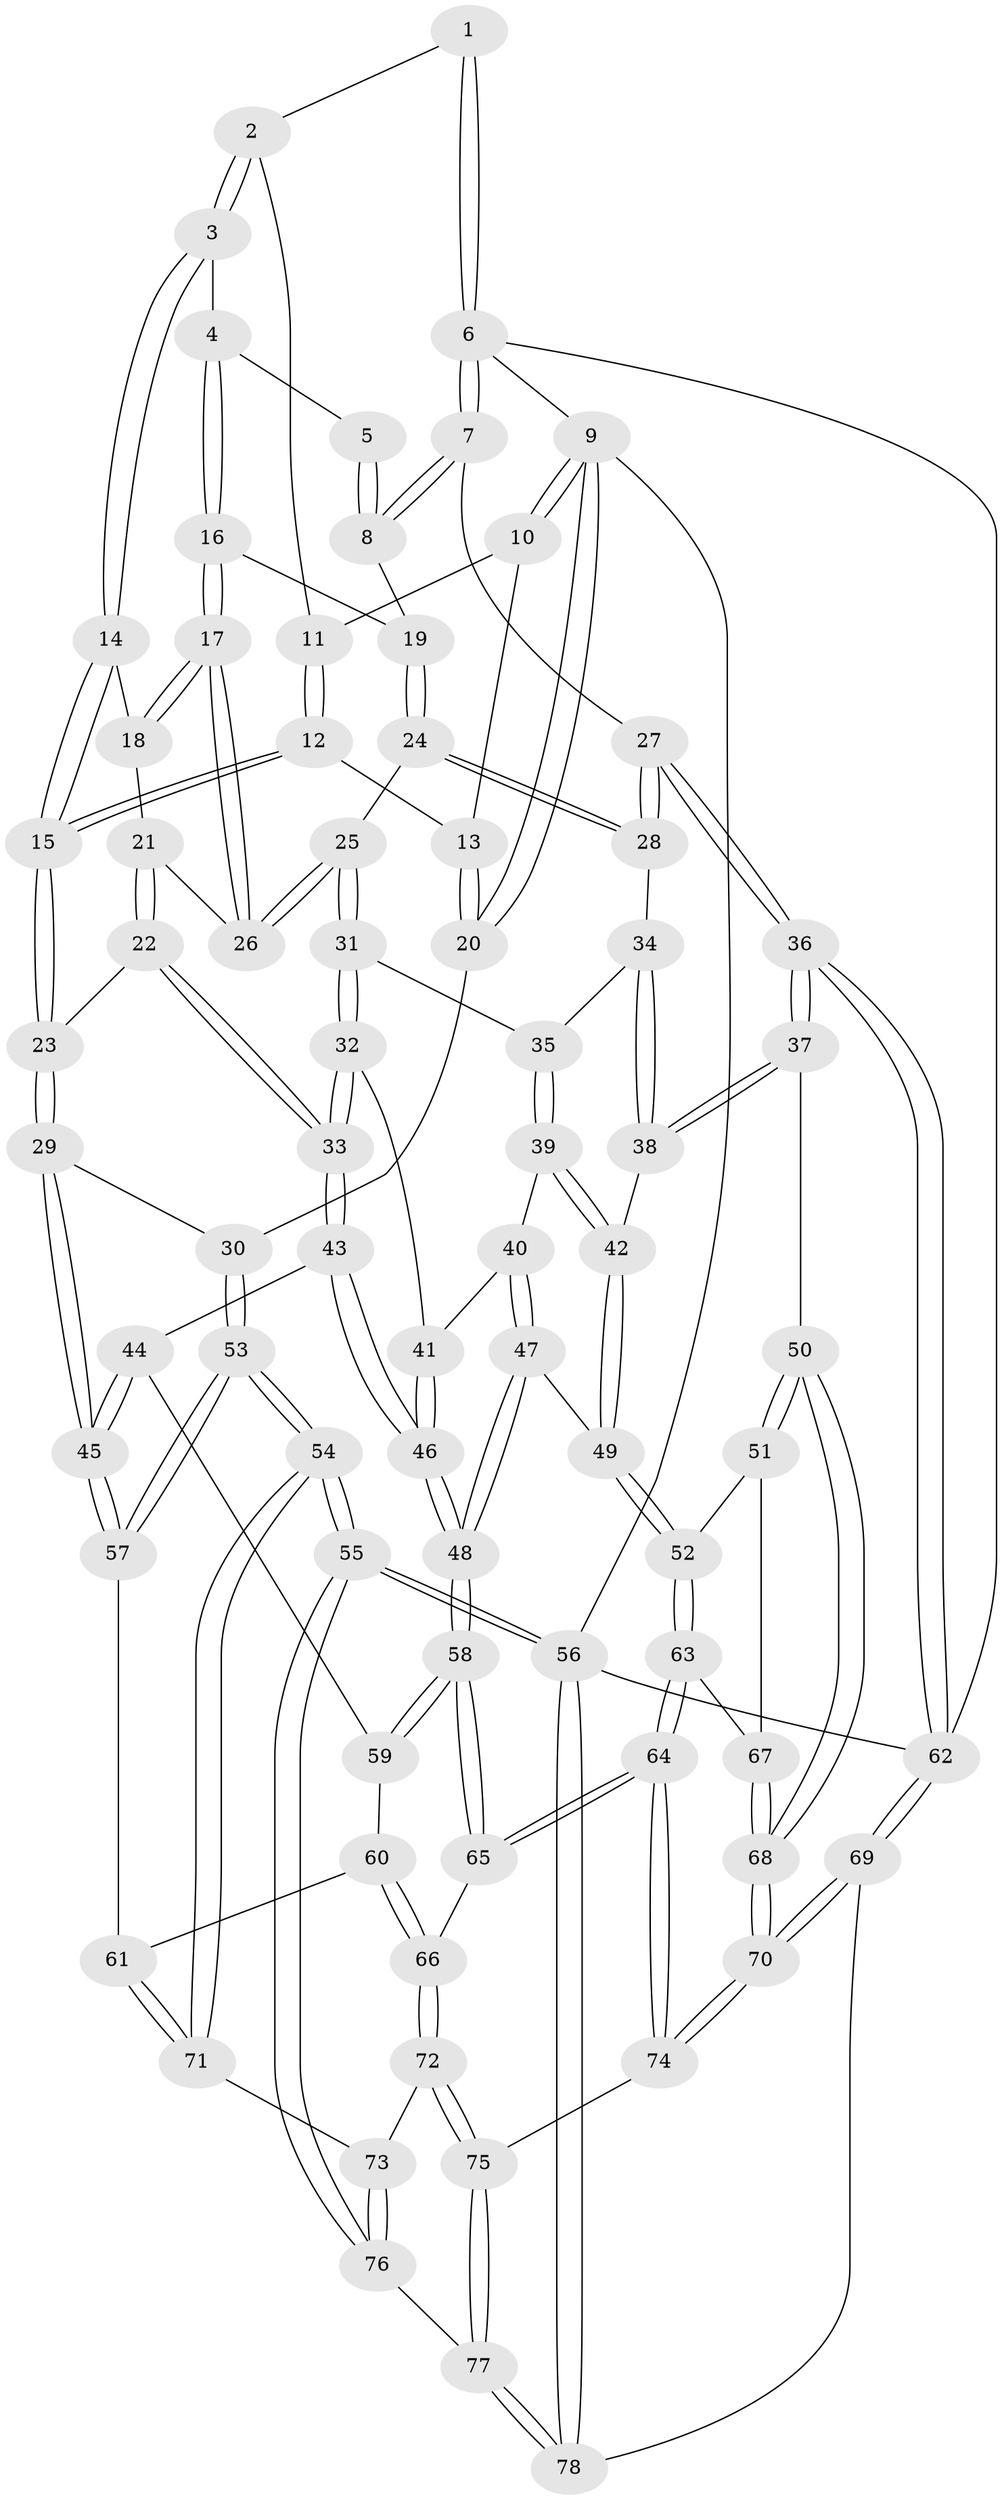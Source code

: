// Generated by graph-tools (version 1.1) at 2025/01/03/09/25 05:01:17]
// undirected, 78 vertices, 192 edges
graph export_dot {
graph [start="1"]
  node [color=gray90,style=filled];
  1 [pos="+0.8033738805128904+0"];
  2 [pos="+0.5147510868000412+0"];
  3 [pos="+0.597601236418815+0.05749543462803539"];
  4 [pos="+0.7247358872703337+0.09072813735384787"];
  5 [pos="+0.7933306193485309+0"];
  6 [pos="+1+0"];
  7 [pos="+1+0.21357519708230652"];
  8 [pos="+0.8733847214700096+0.11221682840436024"];
  9 [pos="+0+0"];
  10 [pos="+0.17504680532318875+0"];
  11 [pos="+0.3695818702751583+0"];
  12 [pos="+0.33279614055629686+0.09619554137088775"];
  13 [pos="+0.1191323115790163+0.09555207932669268"];
  14 [pos="+0.5779799417259511+0.11916651432513749"];
  15 [pos="+0.353066077291774+0.1944879105508201"];
  16 [pos="+0.7329511621392266+0.11299200588112783"];
  17 [pos="+0.6669117804967231+0.20555941542595718"];
  18 [pos="+0.5816821489750378+0.12585195029528165"];
  19 [pos="+0.7929871325465053+0.14437660023908946"];
  20 [pos="+0+0.26541355692909246"];
  21 [pos="+0.5602125360201431+0.23113741594085924"];
  22 [pos="+0.3627823937494248+0.2658258636301761"];
  23 [pos="+0.3476427626402081+0.2433533205411383"];
  24 [pos="+0.7936553349892617+0.25952035687903935"];
  25 [pos="+0.6755185061531049+0.28689448153688285"];
  26 [pos="+0.6737611960542805+0.283050401782585"];
  27 [pos="+1+0.36196027295225236"];
  28 [pos="+0.9115673771216803+0.3092751624158044"];
  29 [pos="+0+0.33237221817267953"];
  30 [pos="+0+0.31306955708858036"];
  31 [pos="+0.6717772038135646+0.29817214286091365"];
  32 [pos="+0.5685426233424398+0.3778872603138082"];
  33 [pos="+0.39521718407897294+0.3462948337041026"];
  34 [pos="+0.734877018692764+0.3897848962664112"];
  35 [pos="+0.7273019404258099+0.3874325011010285"];
  36 [pos="+1+0.4799576058598579"];
  37 [pos="+1+0.5131759932160519"];
  38 [pos="+0.8380468038732971+0.4708692438177301"];
  39 [pos="+0.701040485685226+0.4447374371665519"];
  40 [pos="+0.6129269159762845+0.4609731880030548"];
  41 [pos="+0.5787291226037982+0.40361633653794304"];
  42 [pos="+0.728788638107602+0.497597728876627"];
  43 [pos="+0.37031758251272545+0.45699858036601043"];
  44 [pos="+0.24537991823507113+0.5194022847104451"];
  45 [pos="+0.18111802311297964+0.5367409433278549"];
  46 [pos="+0.4637773381588979+0.5988718339504014"];
  47 [pos="+0.6149527592229631+0.5819816252665655"];
  48 [pos="+0.48703469591618404+0.6436189224200382"];
  49 [pos="+0.6768372572257392+0.5919969663469449"];
  50 [pos="+0.9110290166294317+0.6174068033412223"];
  51 [pos="+0.7883600091800818+0.638057645937804"];
  52 [pos="+0.7195453691722381+0.6231357764947921"];
  53 [pos="+0+0.9042867314587058"];
  54 [pos="+0+1"];
  55 [pos="+0+1"];
  56 [pos="+0+1"];
  57 [pos="+0.1757080627541572+0.5700547190186469"];
  58 [pos="+0.48403492768787715+0.6540128512964972"];
  59 [pos="+0.3093346004001587+0.6201172530375916"];
  60 [pos="+0.2746059146701895+0.6857267122945501"];
  61 [pos="+0.21720227507601975+0.6915796492253485"];
  62 [pos="+1+1"];
  63 [pos="+0.6496388862168926+0.7990372547304584"];
  64 [pos="+0.610459711879067+0.8613256459652121"];
  65 [pos="+0.4791796555495739+0.6846192176439944"];
  66 [pos="+0.42868587071329256+0.7150951419737787"];
  67 [pos="+0.7670811979353864+0.7186531086489338"];
  68 [pos="+0.8306619571751666+1"];
  69 [pos="+0.8287049276615833+1"];
  70 [pos="+0.8232001762393637+1"];
  71 [pos="+0.19845195765521625+0.7473872050880994"];
  72 [pos="+0.36424303665776936+0.8015129255336908"];
  73 [pos="+0.32366925153659587+0.8352591925697254"];
  74 [pos="+0.6175126135373868+0.8849314235421897"];
  75 [pos="+0.4748423965274768+0.9108345339185522"];
  76 [pos="+0.32335957942001176+0.8369267139615096"];
  77 [pos="+0.35881350409072443+0.9705696059169547"];
  78 [pos="+0.2707595964800492+1"];
  1 -- 2;
  1 -- 6;
  1 -- 6;
  2 -- 3;
  2 -- 3;
  2 -- 11;
  3 -- 4;
  3 -- 14;
  3 -- 14;
  4 -- 5;
  4 -- 16;
  4 -- 16;
  5 -- 8;
  5 -- 8;
  6 -- 7;
  6 -- 7;
  6 -- 9;
  6 -- 62;
  7 -- 8;
  7 -- 8;
  7 -- 27;
  8 -- 19;
  9 -- 10;
  9 -- 10;
  9 -- 20;
  9 -- 20;
  9 -- 56;
  10 -- 11;
  10 -- 13;
  11 -- 12;
  11 -- 12;
  12 -- 13;
  12 -- 15;
  12 -- 15;
  13 -- 20;
  13 -- 20;
  14 -- 15;
  14 -- 15;
  14 -- 18;
  15 -- 23;
  15 -- 23;
  16 -- 17;
  16 -- 17;
  16 -- 19;
  17 -- 18;
  17 -- 18;
  17 -- 26;
  17 -- 26;
  18 -- 21;
  19 -- 24;
  19 -- 24;
  20 -- 30;
  21 -- 22;
  21 -- 22;
  21 -- 26;
  22 -- 23;
  22 -- 33;
  22 -- 33;
  23 -- 29;
  23 -- 29;
  24 -- 25;
  24 -- 28;
  24 -- 28;
  25 -- 26;
  25 -- 26;
  25 -- 31;
  25 -- 31;
  27 -- 28;
  27 -- 28;
  27 -- 36;
  27 -- 36;
  28 -- 34;
  29 -- 30;
  29 -- 45;
  29 -- 45;
  30 -- 53;
  30 -- 53;
  31 -- 32;
  31 -- 32;
  31 -- 35;
  32 -- 33;
  32 -- 33;
  32 -- 41;
  33 -- 43;
  33 -- 43;
  34 -- 35;
  34 -- 38;
  34 -- 38;
  35 -- 39;
  35 -- 39;
  36 -- 37;
  36 -- 37;
  36 -- 62;
  36 -- 62;
  37 -- 38;
  37 -- 38;
  37 -- 50;
  38 -- 42;
  39 -- 40;
  39 -- 42;
  39 -- 42;
  40 -- 41;
  40 -- 47;
  40 -- 47;
  41 -- 46;
  41 -- 46;
  42 -- 49;
  42 -- 49;
  43 -- 44;
  43 -- 46;
  43 -- 46;
  44 -- 45;
  44 -- 45;
  44 -- 59;
  45 -- 57;
  45 -- 57;
  46 -- 48;
  46 -- 48;
  47 -- 48;
  47 -- 48;
  47 -- 49;
  48 -- 58;
  48 -- 58;
  49 -- 52;
  49 -- 52;
  50 -- 51;
  50 -- 51;
  50 -- 68;
  50 -- 68;
  51 -- 52;
  51 -- 67;
  52 -- 63;
  52 -- 63;
  53 -- 54;
  53 -- 54;
  53 -- 57;
  53 -- 57;
  54 -- 55;
  54 -- 55;
  54 -- 71;
  54 -- 71;
  55 -- 56;
  55 -- 56;
  55 -- 76;
  55 -- 76;
  56 -- 78;
  56 -- 78;
  56 -- 62;
  57 -- 61;
  58 -- 59;
  58 -- 59;
  58 -- 65;
  58 -- 65;
  59 -- 60;
  60 -- 61;
  60 -- 66;
  60 -- 66;
  61 -- 71;
  61 -- 71;
  62 -- 69;
  62 -- 69;
  63 -- 64;
  63 -- 64;
  63 -- 67;
  64 -- 65;
  64 -- 65;
  64 -- 74;
  64 -- 74;
  65 -- 66;
  66 -- 72;
  66 -- 72;
  67 -- 68;
  67 -- 68;
  68 -- 70;
  68 -- 70;
  69 -- 70;
  69 -- 70;
  69 -- 78;
  70 -- 74;
  70 -- 74;
  71 -- 73;
  72 -- 73;
  72 -- 75;
  72 -- 75;
  73 -- 76;
  73 -- 76;
  74 -- 75;
  75 -- 77;
  75 -- 77;
  76 -- 77;
  77 -- 78;
  77 -- 78;
}

